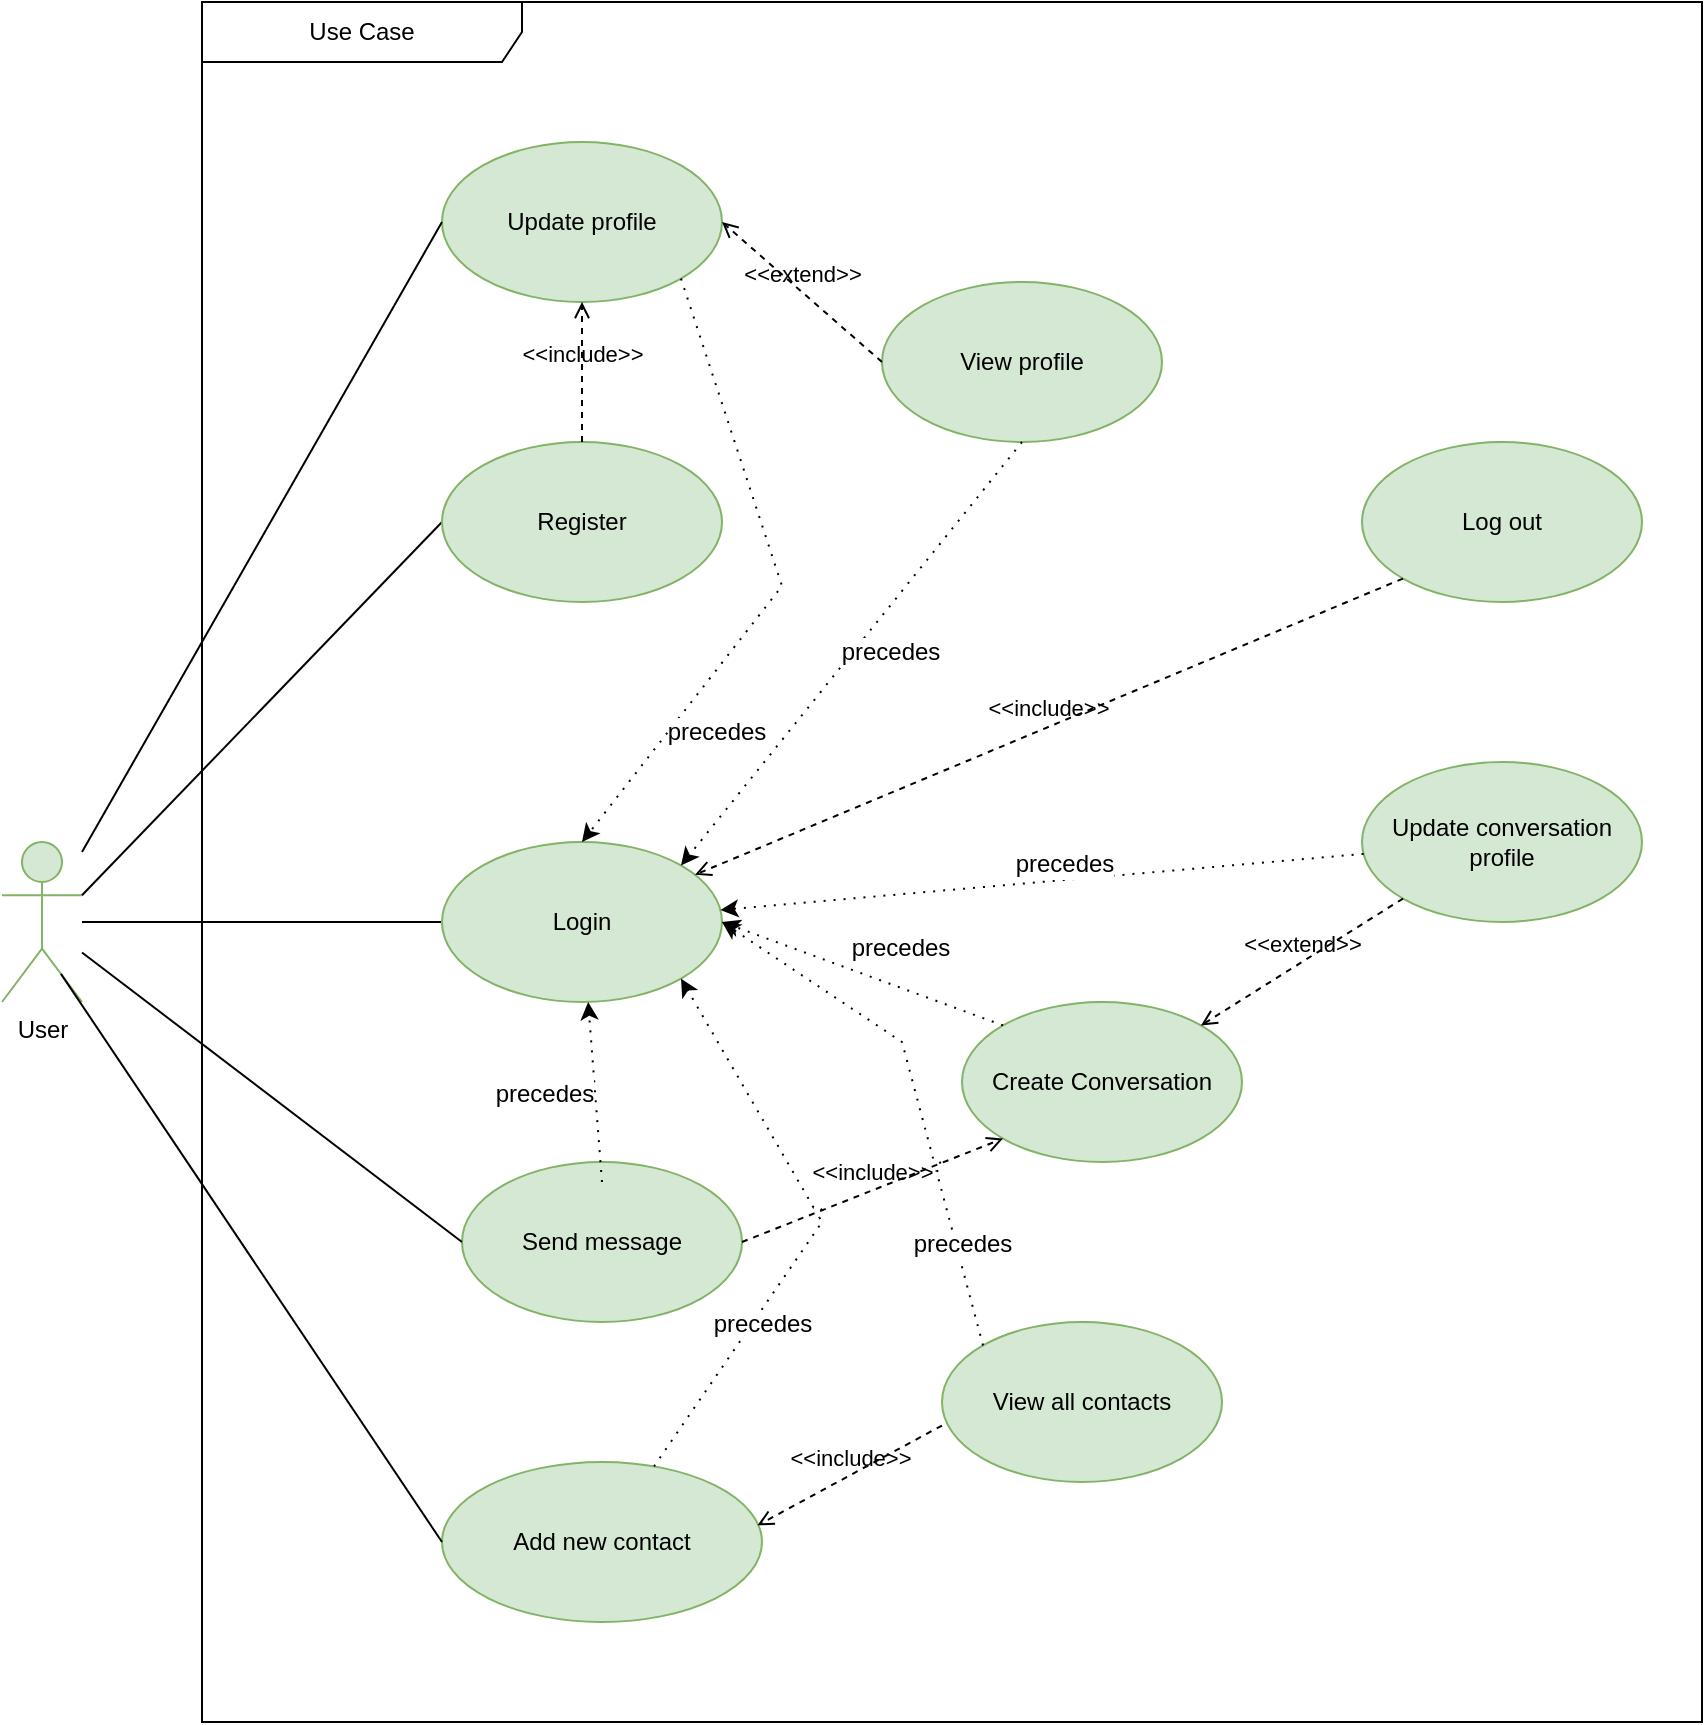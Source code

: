 <mxfile version="21.2.1" type="device" pages="3">
  <diagram name="UseCase1" id="GPXv_EDLIDKBI6VGF3OE">
    <mxGraphModel dx="1050" dy="629" grid="1" gridSize="10" guides="1" tooltips="1" connect="1" arrows="1" fold="1" page="1" pageScale="1" pageWidth="4681" pageHeight="3300" math="0" shadow="0">
      <root>
        <mxCell id="0" />
        <mxCell id="1" parent="0" />
        <mxCell id="kdZtdtty1WMIC4fP3xeM-7" style="rounded=0;orthogonalLoop=1;jettySize=auto;html=1;entryX=0;entryY=0.5;entryDx=0;entryDy=0;endArrow=none;endFill=0;" parent="1" source="_RvdEfyZfObc81HZfiN1-1" target="_RvdEfyZfObc81HZfiN1-3" edge="1">
          <mxGeometry relative="1" as="geometry" />
        </mxCell>
        <mxCell id="_RvdEfyZfObc81HZfiN1-1" value="User" style="shape=umlActor;verticalLabelPosition=bottom;verticalAlign=top;html=1;fillColor=#d5e8d4;strokeColor=#82b366;" parent="1" vertex="1">
          <mxGeometry x="40" y="480" width="40" height="80" as="geometry" />
        </mxCell>
        <mxCell id="_RvdEfyZfObc81HZfiN1-4" value="Create Conversation" style="ellipse;whiteSpace=wrap;html=1;fillColor=#d5e8d4;strokeColor=#82b366;" parent="1" vertex="1">
          <mxGeometry x="520" y="560" width="140" height="80" as="geometry" />
        </mxCell>
        <mxCell id="_RvdEfyZfObc81HZfiN1-5" value="Send message" style="ellipse;whiteSpace=wrap;html=1;fillColor=#d5e8d4;strokeColor=#82b366;" parent="1" vertex="1">
          <mxGeometry x="270" y="640" width="140" height="80" as="geometry" />
        </mxCell>
        <mxCell id="_RvdEfyZfObc81HZfiN1-15" style="rounded=0;orthogonalLoop=1;jettySize=auto;html=1;exitX=1;exitY=0.333;exitDx=0;exitDy=0;exitPerimeter=0;entryX=0;entryY=0.5;entryDx=0;entryDy=0;endArrow=none;endFill=0;" parent="1" source="_RvdEfyZfObc81HZfiN1-1" target="_RvdEfyZfObc81HZfiN1-2" edge="1">
          <mxGeometry relative="1" as="geometry">
            <mxPoint x="210" y="190" as="targetPoint" />
          </mxGeometry>
        </mxCell>
        <mxCell id="kdZtdtty1WMIC4fP3xeM-16" value="Add new contact" style="ellipse;whiteSpace=wrap;html=1;fillColor=#d5e8d4;strokeColor=#82b366;" parent="1" vertex="1">
          <mxGeometry x="260" y="790" width="160" height="80" as="geometry" />
        </mxCell>
        <mxCell id="kdZtdtty1WMIC4fP3xeM-22" value="Update conversation profile" style="ellipse;whiteSpace=wrap;html=1;fillColor=#d5e8d4;strokeColor=#82b366;" parent="1" vertex="1">
          <mxGeometry x="720" y="440" width="140" height="80" as="geometry" />
        </mxCell>
        <mxCell id="kdZtdtty1WMIC4fP3xeM-20" value="Update profile" style="ellipse;whiteSpace=wrap;html=1;fillColor=#d5e8d4;strokeColor=#82b366;" parent="1" vertex="1">
          <mxGeometry x="260" y="130" width="140" height="80" as="geometry" />
        </mxCell>
        <mxCell id="_RvdEfyZfObc81HZfiN1-2" value="Register" style="ellipse;whiteSpace=wrap;html=1;fillColor=#d5e8d4;strokeColor=#82b366;" parent="1" vertex="1">
          <mxGeometry x="260" y="280" width="140" height="80" as="geometry" />
        </mxCell>
        <mxCell id="_RvdEfyZfObc81HZfiN1-3" value="Login" style="ellipse;whiteSpace=wrap;html=1;fillColor=#d5e8d4;strokeColor=#82b366;" parent="1" vertex="1">
          <mxGeometry x="260" y="480" width="140" height="80" as="geometry" />
        </mxCell>
        <mxCell id="_RvdEfyZfObc81HZfiN1-7" value="View profile" style="ellipse;whiteSpace=wrap;html=1;fillColor=#d5e8d4;strokeColor=#82b366;" parent="1" vertex="1">
          <mxGeometry x="480" y="200" width="140" height="80" as="geometry" />
        </mxCell>
        <mxCell id="kdZtdtty1WMIC4fP3xeM-18" value="Log out" style="ellipse;whiteSpace=wrap;html=1;fillColor=#d5e8d4;strokeColor=#82b366;" parent="1" vertex="1">
          <mxGeometry x="720" y="280" width="140" height="80" as="geometry" />
        </mxCell>
        <mxCell id="_RvdEfyZfObc81HZfiN1-8" value="View all contacts" style="ellipse;whiteSpace=wrap;html=1;fillColor=#d5e8d4;strokeColor=#82b366;" parent="1" vertex="1">
          <mxGeometry x="510" y="720" width="140" height="80" as="geometry" />
        </mxCell>
        <mxCell id="p0Dis9QpY2MHjO8DPedb-3" value="&amp;lt;&amp;lt;include&amp;gt;&amp;gt;" style="html=1;verticalAlign=bottom;labelBackgroundColor=none;endArrow=open;endFill=0;dashed=1;rounded=0;entryX=0.5;entryY=1;entryDx=0;entryDy=0;exitX=0.5;exitY=0;exitDx=0;exitDy=0;" parent="1" source="_RvdEfyZfObc81HZfiN1-2" target="kdZtdtty1WMIC4fP3xeM-20" edge="1">
          <mxGeometry width="160" relative="1" as="geometry">
            <mxPoint x="280" y="270" as="sourcePoint" />
            <mxPoint x="440" y="270" as="targetPoint" />
          </mxGeometry>
        </mxCell>
        <mxCell id="p0Dis9QpY2MHjO8DPedb-4" style="rounded=0;orthogonalLoop=1;jettySize=auto;html=1;entryX=0;entryY=0.5;entryDx=0;entryDy=0;endArrow=none;endFill=0;" parent="1" source="_RvdEfyZfObc81HZfiN1-1" target="kdZtdtty1WMIC4fP3xeM-20" edge="1">
          <mxGeometry relative="1" as="geometry">
            <mxPoint x="270" y="330" as="targetPoint" />
            <mxPoint x="90" y="517" as="sourcePoint" />
          </mxGeometry>
        </mxCell>
        <mxCell id="p0Dis9QpY2MHjO8DPedb-5" value="&amp;lt;&amp;lt;extend&amp;gt;&amp;gt;" style="html=1;verticalAlign=bottom;labelBackgroundColor=none;endArrow=open;endFill=0;dashed=1;rounded=0;entryX=1;entryY=0.5;entryDx=0;entryDy=0;exitX=0;exitY=0.5;exitDx=0;exitDy=0;" parent="1" source="_RvdEfyZfObc81HZfiN1-7" target="kdZtdtty1WMIC4fP3xeM-20" edge="1">
          <mxGeometry width="160" relative="1" as="geometry">
            <mxPoint x="280" y="270" as="sourcePoint" />
            <mxPoint x="440" y="270" as="targetPoint" />
          </mxGeometry>
        </mxCell>
        <mxCell id="p0Dis9QpY2MHjO8DPedb-6" style="rounded=0;orthogonalLoop=1;jettySize=auto;html=1;entryX=0;entryY=0.5;entryDx=0;entryDy=0;endArrow=none;endFill=0;" parent="1" source="_RvdEfyZfObc81HZfiN1-1" target="_RvdEfyZfObc81HZfiN1-5" edge="1">
          <mxGeometry relative="1" as="geometry">
            <mxPoint x="90" y="530" as="sourcePoint" />
            <mxPoint x="270" y="530" as="targetPoint" />
          </mxGeometry>
        </mxCell>
        <mxCell id="p0Dis9QpY2MHjO8DPedb-7" style="rounded=0;orthogonalLoop=1;jettySize=auto;html=1;entryX=0;entryY=0.5;entryDx=0;entryDy=0;endArrow=none;endFill=0;exitX=0.737;exitY=0.824;exitDx=0;exitDy=0;exitPerimeter=0;" parent="1" source="_RvdEfyZfObc81HZfiN1-1" target="kdZtdtty1WMIC4fP3xeM-16" edge="1">
          <mxGeometry relative="1" as="geometry">
            <mxPoint x="90" y="545" as="sourcePoint" />
            <mxPoint x="280" y="690" as="targetPoint" />
          </mxGeometry>
        </mxCell>
        <mxCell id="p0Dis9QpY2MHjO8DPedb-8" value="&amp;lt;&amp;lt;include&amp;gt;&amp;gt;" style="html=1;verticalAlign=bottom;labelBackgroundColor=none;endArrow=open;endFill=0;dashed=1;rounded=0;entryX=0;entryY=1;entryDx=0;entryDy=0;exitX=1;exitY=0.5;exitDx=0;exitDy=0;" parent="1" source="_RvdEfyZfObc81HZfiN1-5" target="_RvdEfyZfObc81HZfiN1-4" edge="1">
          <mxGeometry width="160" relative="1" as="geometry">
            <mxPoint x="280" y="600" as="sourcePoint" />
            <mxPoint x="440" y="600" as="targetPoint" />
          </mxGeometry>
        </mxCell>
        <mxCell id="p0Dis9QpY2MHjO8DPedb-9" value="&amp;lt;&amp;lt;extend&amp;gt;&amp;gt;" style="html=1;verticalAlign=bottom;labelBackgroundColor=none;endArrow=open;endFill=0;dashed=1;rounded=0;entryX=1;entryY=0;entryDx=0;entryDy=0;exitX=0;exitY=1;exitDx=0;exitDy=0;" parent="1" source="kdZtdtty1WMIC4fP3xeM-22" target="_RvdEfyZfObc81HZfiN1-4" edge="1">
          <mxGeometry width="160" relative="1" as="geometry">
            <mxPoint x="280" y="600" as="sourcePoint" />
            <mxPoint x="440" y="600" as="targetPoint" />
          </mxGeometry>
        </mxCell>
        <mxCell id="p0Dis9QpY2MHjO8DPedb-10" value="&amp;lt;&amp;lt;include&amp;gt;&amp;gt;" style="html=1;verticalAlign=bottom;labelBackgroundColor=none;endArrow=open;endFill=0;dashed=1;rounded=0;entryX=0.986;entryY=0.396;entryDx=0;entryDy=0;entryPerimeter=0;exitX=0;exitY=0.647;exitDx=0;exitDy=0;exitPerimeter=0;" parent="1" source="_RvdEfyZfObc81HZfiN1-8" target="kdZtdtty1WMIC4fP3xeM-16" edge="1">
          <mxGeometry width="160" relative="1" as="geometry">
            <mxPoint x="450" y="870" as="sourcePoint" />
            <mxPoint x="610" y="870" as="targetPoint" />
          </mxGeometry>
        </mxCell>
        <mxCell id="p0Dis9QpY2MHjO8DPedb-11" value="&amp;lt;&amp;lt;include&amp;gt;&amp;gt;" style="html=1;verticalAlign=bottom;labelBackgroundColor=none;endArrow=open;endFill=0;dashed=1;rounded=0;exitX=0;exitY=1;exitDx=0;exitDy=0;" parent="1" source="kdZtdtty1WMIC4fP3xeM-18" target="_RvdEfyZfObc81HZfiN1-3" edge="1">
          <mxGeometry width="160" relative="1" as="geometry">
            <mxPoint x="280" y="600" as="sourcePoint" />
            <mxPoint x="400" y="510" as="targetPoint" />
          </mxGeometry>
        </mxCell>
        <mxCell id="L8jg7zaNlh1LDwbDNHUs-1" style="edgeStyle=none;rounded=0;jumpStyle=arc;orthogonalLoop=1;jettySize=auto;html=1;dashed=1;dashPattern=1 4;startArrow=none;startFill=0;endArrow=classic;endFill=1;fontSize=12;fontColor=#000000;entryX=1;entryY=1;entryDx=0;entryDy=0;" parent="1" source="kdZtdtty1WMIC4fP3xeM-16" target="_RvdEfyZfObc81HZfiN1-3" edge="1">
          <mxGeometry relative="1" as="geometry">
            <mxPoint x="237" y="720" as="sourcePoint" />
            <mxPoint x="348" y="530" as="targetPoint" />
            <Array as="points">
              <mxPoint x="450" y="670" />
            </Array>
          </mxGeometry>
        </mxCell>
        <mxCell id="L8jg7zaNlh1LDwbDNHUs-2" value="precedes" style="edgeLabel;html=1;align=center;verticalAlign=middle;resizable=0;points=[];fontSize=12;" parent="L8jg7zaNlh1LDwbDNHUs-1" vertex="1" connectable="0">
          <mxGeometry x="0.098" y="1" relative="1" as="geometry">
            <mxPoint x="-24" y="59" as="offset" />
          </mxGeometry>
        </mxCell>
        <mxCell id="L8jg7zaNlh1LDwbDNHUs-3" style="edgeStyle=none;rounded=0;jumpStyle=arc;orthogonalLoop=1;jettySize=auto;html=1;dashed=1;dashPattern=1 4;startArrow=none;startFill=0;endArrow=classic;endFill=1;fontSize=12;fontColor=#000000;" parent="1" target="_RvdEfyZfObc81HZfiN1-3" edge="1">
          <mxGeometry relative="1" as="geometry">
            <mxPoint x="340" y="650" as="sourcePoint" />
            <mxPoint x="389" y="558" as="targetPoint" />
            <Array as="points" />
          </mxGeometry>
        </mxCell>
        <mxCell id="L8jg7zaNlh1LDwbDNHUs-4" value="precedes" style="edgeLabel;html=1;align=center;verticalAlign=middle;resizable=0;points=[];fontSize=12;" parent="L8jg7zaNlh1LDwbDNHUs-3" vertex="1" connectable="0">
          <mxGeometry x="0.098" y="1" relative="1" as="geometry">
            <mxPoint x="-24" y="5" as="offset" />
          </mxGeometry>
        </mxCell>
        <mxCell id="X3gM9F4_PhJezGT-3Sev-1" style="edgeStyle=none;rounded=0;jumpStyle=arc;orthogonalLoop=1;jettySize=auto;html=1;dashed=1;dashPattern=1 4;startArrow=none;startFill=0;endArrow=classic;endFill=1;fontSize=12;fontColor=#000000;entryX=1;entryY=0.5;entryDx=0;entryDy=0;exitX=0;exitY=0;exitDx=0;exitDy=0;" parent="1" source="_RvdEfyZfObc81HZfiN1-8" target="_RvdEfyZfObc81HZfiN1-3" edge="1">
          <mxGeometry relative="1" as="geometry">
            <mxPoint x="386" y="812" as="sourcePoint" />
            <mxPoint x="399" y="568" as="targetPoint" />
            <Array as="points">
              <mxPoint x="490" y="580" />
            </Array>
          </mxGeometry>
        </mxCell>
        <mxCell id="X3gM9F4_PhJezGT-3Sev-2" value="precedes" style="edgeLabel;html=1;align=center;verticalAlign=middle;resizable=0;points=[];fontSize=12;" parent="X3gM9F4_PhJezGT-3Sev-1" vertex="1" connectable="0">
          <mxGeometry x="0.098" y="1" relative="1" as="geometry">
            <mxPoint x="28" y="89" as="offset" />
          </mxGeometry>
        </mxCell>
        <mxCell id="X3gM9F4_PhJezGT-3Sev-3" style="edgeStyle=none;rounded=0;jumpStyle=arc;orthogonalLoop=1;jettySize=auto;html=1;dashed=1;dashPattern=1 4;startArrow=none;startFill=0;endArrow=classic;endFill=1;fontSize=12;fontColor=#000000;entryX=0.5;entryY=0;entryDx=0;entryDy=0;exitX=1;exitY=1;exitDx=0;exitDy=0;" parent="1" source="kdZtdtty1WMIC4fP3xeM-20" target="_RvdEfyZfObc81HZfiN1-3" edge="1">
          <mxGeometry relative="1" as="geometry">
            <mxPoint x="436" y="474" as="sourcePoint" />
            <mxPoint x="449" y="230" as="targetPoint" />
            <Array as="points">
              <mxPoint x="430" y="352" />
            </Array>
          </mxGeometry>
        </mxCell>
        <mxCell id="X3gM9F4_PhJezGT-3Sev-4" value="precedes" style="edgeLabel;html=1;align=center;verticalAlign=middle;resizable=0;points=[];fontSize=12;" parent="X3gM9F4_PhJezGT-3Sev-3" vertex="1" connectable="0">
          <mxGeometry x="0.098" y="1" relative="1" as="geometry">
            <mxPoint x="-24" y="59" as="offset" />
          </mxGeometry>
        </mxCell>
        <mxCell id="X3gM9F4_PhJezGT-3Sev-5" style="edgeStyle=none;rounded=0;jumpStyle=arc;orthogonalLoop=1;jettySize=auto;html=1;dashed=1;dashPattern=1 4;startArrow=none;startFill=0;endArrow=classic;endFill=1;fontSize=12;fontColor=#000000;" parent="1" source="kdZtdtty1WMIC4fP3xeM-22" target="_RvdEfyZfObc81HZfiN1-3" edge="1">
          <mxGeometry relative="1" as="geometry">
            <mxPoint x="389" y="208" as="sourcePoint" />
            <mxPoint x="340" y="490" as="targetPoint" />
            <Array as="points" />
          </mxGeometry>
        </mxCell>
        <mxCell id="X3gM9F4_PhJezGT-3Sev-6" value="precedes" style="edgeLabel;html=1;align=center;verticalAlign=middle;resizable=0;points=[];fontSize=12;" parent="X3gM9F4_PhJezGT-3Sev-5" vertex="1" connectable="0">
          <mxGeometry x="0.098" y="1" relative="1" as="geometry">
            <mxPoint x="26" y="-12" as="offset" />
          </mxGeometry>
        </mxCell>
        <mxCell id="X3gM9F4_PhJezGT-3Sev-7" style="edgeStyle=none;rounded=0;jumpStyle=arc;orthogonalLoop=1;jettySize=auto;html=1;dashed=1;dashPattern=1 4;startArrow=none;startFill=0;endArrow=classic;endFill=1;fontSize=12;fontColor=#000000;exitX=0;exitY=0;exitDx=0;exitDy=0;entryX=1;entryY=0.5;entryDx=0;entryDy=0;" parent="1" source="_RvdEfyZfObc81HZfiN1-4" target="_RvdEfyZfObc81HZfiN1-3" edge="1">
          <mxGeometry relative="1" as="geometry">
            <mxPoint x="731" y="496" as="sourcePoint" />
            <mxPoint x="409" y="524" as="targetPoint" />
            <Array as="points" />
          </mxGeometry>
        </mxCell>
        <mxCell id="X3gM9F4_PhJezGT-3Sev-8" value="precedes" style="edgeLabel;html=1;align=center;verticalAlign=middle;resizable=0;points=[];fontSize=12;" parent="X3gM9F4_PhJezGT-3Sev-7" vertex="1" connectable="0">
          <mxGeometry x="0.098" y="1" relative="1" as="geometry">
            <mxPoint x="26" y="-12" as="offset" />
          </mxGeometry>
        </mxCell>
        <mxCell id="X3gM9F4_PhJezGT-3Sev-9" style="edgeStyle=none;rounded=0;jumpStyle=arc;orthogonalLoop=1;jettySize=auto;html=1;dashed=1;dashPattern=1 4;startArrow=none;startFill=0;endArrow=classic;endFill=1;fontSize=12;fontColor=#000000;exitX=0.5;exitY=1;exitDx=0;exitDy=0;entryX=1;entryY=0;entryDx=0;entryDy=0;" parent="1" source="_RvdEfyZfObc81HZfiN1-7" target="_RvdEfyZfObc81HZfiN1-3" edge="1">
          <mxGeometry relative="1" as="geometry">
            <mxPoint x="741" y="506" as="sourcePoint" />
            <mxPoint x="419" y="534" as="targetPoint" />
            <Array as="points" />
          </mxGeometry>
        </mxCell>
        <mxCell id="X3gM9F4_PhJezGT-3Sev-10" value="precedes" style="edgeLabel;html=1;align=center;verticalAlign=middle;resizable=0;points=[];fontSize=12;" parent="X3gM9F4_PhJezGT-3Sev-9" vertex="1" connectable="0">
          <mxGeometry x="0.098" y="1" relative="1" as="geometry">
            <mxPoint x="26" y="-12" as="offset" />
          </mxGeometry>
        </mxCell>
        <mxCell id="X3gM9F4_PhJezGT-3Sev-11" value="Use Case" style="shape=umlFrame;whiteSpace=wrap;html=1;pointerEvents=0;recursiveResize=0;container=1;collapsible=0;width=160;" parent="1" vertex="1">
          <mxGeometry x="140" y="60" width="750" height="860" as="geometry" />
        </mxCell>
      </root>
    </mxGraphModel>
  </diagram>
  <diagram id="u0-S0fLDvYzbbp4sZ4d4" name="Class diagram">
    <mxGraphModel dx="600" dy="359" grid="1" gridSize="10" guides="1" tooltips="1" connect="1" arrows="1" fold="1" page="1" pageScale="1" pageWidth="1600" pageHeight="900" math="0" shadow="0">
      <root>
        <mxCell id="0" />
        <mxCell id="1" parent="0" />
        <mxCell id="3GMtOkiNwd0w6Ovn7NiD-1" value="User" style="swimlane;fontStyle=0;childLayout=stackLayout;horizontal=1;startSize=26;fillColor=none;horizontalStack=0;resizeParent=1;resizeParentMax=0;resizeLast=0;collapsible=1;marginBottom=0;whiteSpace=wrap;html=1;" parent="1" vertex="1">
          <mxGeometry x="320" y="170" width="160" height="286" as="geometry" />
        </mxCell>
        <mxCell id="3GMtOkiNwd0w6Ovn7NiD-2" value="+ id: int" style="text;strokeColor=none;fillColor=none;align=left;verticalAlign=top;spacingLeft=4;spacingRight=4;overflow=hidden;rotatable=0;points=[[0,0.5],[1,0.5]];portConstraint=eastwest;whiteSpace=wrap;html=1;" parent="3GMtOkiNwd0w6Ovn7NiD-1" vertex="1">
          <mxGeometry y="26" width="160" height="26" as="geometry" />
        </mxCell>
        <mxCell id="3GMtOkiNwd0w6Ovn7NiD-83" value="+ dateOfBirth: DateTime" style="text;strokeColor=none;fillColor=none;align=left;verticalAlign=top;spacingLeft=4;spacingRight=4;overflow=hidden;rotatable=0;points=[[0,0.5],[1,0.5]];portConstraint=eastwest;whiteSpace=wrap;html=1;" parent="3GMtOkiNwd0w6Ovn7NiD-1" vertex="1">
          <mxGeometry y="52" width="160" height="26" as="geometry" />
        </mxCell>
        <mxCell id="3GMtOkiNwd0w6Ovn7NiD-3" value="+ fullname: string" style="text;strokeColor=none;fillColor=none;align=left;verticalAlign=top;spacingLeft=4;spacingRight=4;overflow=hidden;rotatable=0;points=[[0,0.5],[1,0.5]];portConstraint=eastwest;whiteSpace=wrap;html=1;" parent="3GMtOkiNwd0w6Ovn7NiD-1" vertex="1">
          <mxGeometry y="78" width="160" height="26" as="geometry" />
        </mxCell>
        <mxCell id="3GMtOkiNwd0w6Ovn7NiD-10" value="+ avatar: string" style="text;strokeColor=none;fillColor=none;align=left;verticalAlign=top;spacingLeft=4;spacingRight=4;overflow=hidden;rotatable=0;points=[[0,0.5],[1,0.5]];portConstraint=eastwest;whiteSpace=wrap;html=1;" parent="3GMtOkiNwd0w6Ovn7NiD-1" vertex="1">
          <mxGeometry y="104" width="160" height="26" as="geometry" />
        </mxCell>
        <mxCell id="3GMtOkiNwd0w6Ovn7NiD-4" value="+ email: string" style="text;strokeColor=none;fillColor=none;align=left;verticalAlign=top;spacingLeft=4;spacingRight=4;overflow=hidden;rotatable=0;points=[[0,0.5],[1,0.5]];portConstraint=eastwest;whiteSpace=wrap;html=1;" parent="3GMtOkiNwd0w6Ovn7NiD-1" vertex="1">
          <mxGeometry y="130" width="160" height="26" as="geometry" />
        </mxCell>
        <mxCell id="3GMtOkiNwd0w6Ovn7NiD-11" value="+ password: string" style="text;strokeColor=none;fillColor=none;align=left;verticalAlign=top;spacingLeft=4;spacingRight=4;overflow=hidden;rotatable=0;points=[[0,0.5],[1,0.5]];portConstraint=eastwest;whiteSpace=wrap;html=1;" parent="3GMtOkiNwd0w6Ovn7NiD-1" vertex="1">
          <mxGeometry y="156" width="160" height="26" as="geometry" />
        </mxCell>
        <mxCell id="3GMtOkiNwd0w6Ovn7NiD-13" value="+ roleid: id" style="text;strokeColor=none;fillColor=none;align=left;verticalAlign=top;spacingLeft=4;spacingRight=4;overflow=hidden;rotatable=0;points=[[0,0.5],[1,0.5]];portConstraint=eastwest;whiteSpace=wrap;html=1;" parent="3GMtOkiNwd0w6Ovn7NiD-1" vertex="1">
          <mxGeometry y="182" width="160" height="26" as="geometry" />
        </mxCell>
        <mxCell id="3GMtOkiNwd0w6Ovn7NiD-24" value="+ isOnline: bool" style="text;strokeColor=none;fillColor=none;align=left;verticalAlign=top;spacingLeft=4;spacingRight=4;overflow=hidden;rotatable=0;points=[[0,0.5],[1,0.5]];portConstraint=eastwest;whiteSpace=wrap;html=1;" parent="3GMtOkiNwd0w6Ovn7NiD-1" vertex="1">
          <mxGeometry y="208" width="160" height="26" as="geometry" />
        </mxCell>
        <mxCell id="3GMtOkiNwd0w6Ovn7NiD-12" value="+ bio: string" style="text;strokeColor=none;fillColor=none;align=left;verticalAlign=top;spacingLeft=4;spacingRight=4;overflow=hidden;rotatable=0;points=[[0,0.5],[1,0.5]];portConstraint=eastwest;whiteSpace=wrap;html=1;" parent="3GMtOkiNwd0w6Ovn7NiD-1" vertex="1">
          <mxGeometry y="234" width="160" height="26" as="geometry" />
        </mxCell>
        <mxCell id="seNlL___EHkR8e8Bw2_f-1" value="+ isFemale: bool" style="text;strokeColor=none;fillColor=none;align=left;verticalAlign=top;spacingLeft=4;spacingRight=4;overflow=hidden;rotatable=0;points=[[0,0.5],[1,0.5]];portConstraint=eastwest;whiteSpace=wrap;html=1;" vertex="1" parent="3GMtOkiNwd0w6Ovn7NiD-1">
          <mxGeometry y="260" width="160" height="26" as="geometry" />
        </mxCell>
        <mxCell id="3GMtOkiNwd0w6Ovn7NiD-14" value="Role" style="swimlane;fontStyle=0;childLayout=stackLayout;horizontal=1;startSize=26;fillColor=none;horizontalStack=0;resizeParent=1;resizeParentMax=0;resizeLast=0;collapsible=1;marginBottom=0;whiteSpace=wrap;html=1;" parent="1" vertex="1">
          <mxGeometry x="690" y="60" width="160" height="78" as="geometry" />
        </mxCell>
        <mxCell id="3GMtOkiNwd0w6Ovn7NiD-15" value="+ id: int" style="text;strokeColor=none;fillColor=none;align=left;verticalAlign=top;spacingLeft=4;spacingRight=4;overflow=hidden;rotatable=0;points=[[0,0.5],[1,0.5]];portConstraint=eastwest;whiteSpace=wrap;html=1;" parent="3GMtOkiNwd0w6Ovn7NiD-14" vertex="1">
          <mxGeometry y="26" width="160" height="26" as="geometry" />
        </mxCell>
        <mxCell id="3GMtOkiNwd0w6Ovn7NiD-16" value="+ name: string" style="text;strokeColor=none;fillColor=none;align=left;verticalAlign=top;spacingLeft=4;spacingRight=4;overflow=hidden;rotatable=0;points=[[0,0.5],[1,0.5]];portConstraint=eastwest;whiteSpace=wrap;html=1;" parent="3GMtOkiNwd0w6Ovn7NiD-14" vertex="1">
          <mxGeometry y="52" width="160" height="26" as="geometry" />
        </mxCell>
        <mxCell id="3GMtOkiNwd0w6Ovn7NiD-18" value="Conversation" style="swimlane;fontStyle=0;childLayout=stackLayout;horizontal=1;startSize=26;fillColor=none;horizontalStack=0;resizeParent=1;resizeParentMax=0;resizeLast=0;collapsible=1;marginBottom=0;whiteSpace=wrap;html=1;" parent="1" vertex="1">
          <mxGeometry x="930" y="534" width="140" height="136" as="geometry" />
        </mxCell>
        <mxCell id="3GMtOkiNwd0w6Ovn7NiD-19" value="+ id: int" style="text;strokeColor=none;fillColor=none;align=left;verticalAlign=top;spacingLeft=4;spacingRight=4;overflow=hidden;rotatable=0;points=[[0,0.5],[1,0.5]];portConstraint=eastwest;whiteSpace=wrap;html=1;" parent="3GMtOkiNwd0w6Ovn7NiD-18" vertex="1">
          <mxGeometry y="26" width="140" height="32" as="geometry" />
        </mxCell>
        <mxCell id="3GMtOkiNwd0w6Ovn7NiD-20" value="+ name: string" style="text;strokeColor=none;fillColor=none;align=left;verticalAlign=top;spacingLeft=4;spacingRight=4;overflow=hidden;rotatable=0;points=[[0,0.5],[1,0.5]];portConstraint=eastwest;whiteSpace=wrap;html=1;" parent="3GMtOkiNwd0w6Ovn7NiD-18" vertex="1">
          <mxGeometry y="58" width="140" height="26" as="geometry" />
        </mxCell>
        <mxCell id="3GMtOkiNwd0w6Ovn7NiD-21" value="+ avatar: string" style="text;strokeColor=none;fillColor=none;align=left;verticalAlign=top;spacingLeft=4;spacingRight=4;overflow=hidden;rotatable=0;points=[[0,0.5],[1,0.5]];portConstraint=eastwest;whiteSpace=wrap;html=1;" parent="3GMtOkiNwd0w6Ovn7NiD-18" vertex="1">
          <mxGeometry y="84" width="140" height="26" as="geometry" />
        </mxCell>
        <mxCell id="3GMtOkiNwd0w6Ovn7NiD-34" value="+ createdDate: datetime" style="text;strokeColor=none;fillColor=none;align=left;verticalAlign=top;spacingLeft=4;spacingRight=4;overflow=hidden;rotatable=0;points=[[0,0.5],[1,0.5]];portConstraint=eastwest;whiteSpace=wrap;html=1;" parent="3GMtOkiNwd0w6Ovn7NiD-18" vertex="1">
          <mxGeometry y="110" width="140" height="26" as="geometry" />
        </mxCell>
        <mxCell id="3GMtOkiNwd0w6Ovn7NiD-22" value="UserContact" style="swimlane;fontStyle=0;childLayout=stackLayout;horizontal=1;startSize=26;fillColor=none;horizontalStack=0;resizeParent=1;resizeParentMax=0;resizeLast=0;collapsible=1;marginBottom=0;whiteSpace=wrap;html=1;" parent="1" vertex="1">
          <mxGeometry x="30" y="438" width="160" height="104" as="geometry" />
        </mxCell>
        <mxCell id="3GMtOkiNwd0w6Ovn7NiD-23" value="+ id: int" style="text;strokeColor=none;fillColor=none;align=left;verticalAlign=top;spacingLeft=4;spacingRight=4;overflow=hidden;rotatable=0;points=[[0,0.5],[1,0.5]];portConstraint=eastwest;whiteSpace=wrap;html=1;" parent="3GMtOkiNwd0w6Ovn7NiD-22" vertex="1">
          <mxGeometry y="26" width="160" height="26" as="geometry" />
        </mxCell>
        <mxCell id="3GMtOkiNwd0w6Ovn7NiD-75" value="+ userId: int" style="text;strokeColor=none;fillColor=none;align=left;verticalAlign=top;spacingLeft=4;spacingRight=4;overflow=hidden;rotatable=0;points=[[0,0.5],[1,0.5]];portConstraint=eastwest;whiteSpace=wrap;html=1;" parent="3GMtOkiNwd0w6Ovn7NiD-22" vertex="1">
          <mxGeometry y="52" width="160" height="26" as="geometry" />
        </mxCell>
        <mxCell id="3GMtOkiNwd0w6Ovn7NiD-45" value="+ contactId: int" style="text;strokeColor=none;fillColor=none;align=left;verticalAlign=top;spacingLeft=4;spacingRight=4;overflow=hidden;rotatable=0;points=[[0,0.5],[1,0.5]];portConstraint=eastwest;whiteSpace=wrap;html=1;" parent="3GMtOkiNwd0w6Ovn7NiD-22" vertex="1">
          <mxGeometry y="78" width="160" height="26" as="geometry" />
        </mxCell>
        <mxCell id="3GMtOkiNwd0w6Ovn7NiD-26" value="Message" style="swimlane;fontStyle=0;childLayout=stackLayout;horizontal=1;startSize=26;fillColor=none;horizontalStack=0;resizeParent=1;resizeParentMax=0;resizeLast=0;collapsible=1;marginBottom=0;whiteSpace=wrap;html=1;" parent="1" vertex="1">
          <mxGeometry x="760" y="240" width="190" height="130" as="geometry" />
        </mxCell>
        <mxCell id="3GMtOkiNwd0w6Ovn7NiD-27" value="+ id: int" style="text;strokeColor=none;fillColor=none;align=left;verticalAlign=top;spacingLeft=4;spacingRight=4;overflow=hidden;rotatable=0;points=[[0,0.5],[1,0.5]];portConstraint=eastwest;whiteSpace=wrap;html=1;" parent="3GMtOkiNwd0w6Ovn7NiD-26" vertex="1">
          <mxGeometry y="26" width="190" height="26" as="geometry" />
        </mxCell>
        <mxCell id="3GMtOkiNwd0w6Ovn7NiD-28" value="+ content: string" style="text;strokeColor=none;fillColor=none;align=left;verticalAlign=top;spacingLeft=4;spacingRight=4;overflow=hidden;rotatable=0;points=[[0,0.5],[1,0.5]];portConstraint=eastwest;whiteSpace=wrap;html=1;" parent="3GMtOkiNwd0w6Ovn7NiD-26" vertex="1">
          <mxGeometry y="52" width="190" height="26" as="geometry" />
        </mxCell>
        <mxCell id="3GMtOkiNwd0w6Ovn7NiD-29" value="+ createdDate: DateTime" style="text;strokeColor=none;fillColor=none;align=left;verticalAlign=top;spacingLeft=4;spacingRight=4;overflow=hidden;rotatable=0;points=[[0,0.5],[1,0.5]];portConstraint=eastwest;whiteSpace=wrap;html=1;" parent="3GMtOkiNwd0w6Ovn7NiD-26" vertex="1">
          <mxGeometry y="78" width="190" height="26" as="geometry" />
        </mxCell>
        <mxCell id="3GMtOkiNwd0w6Ovn7NiD-62" value="+ participantId: int" style="text;strokeColor=none;fillColor=none;align=left;verticalAlign=top;spacingLeft=4;spacingRight=4;overflow=hidden;rotatable=0;points=[[0,0.5],[1,0.5]];portConstraint=eastwest;whiteSpace=wrap;html=1;" parent="3GMtOkiNwd0w6Ovn7NiD-26" vertex="1">
          <mxGeometry y="104" width="190" height="26" as="geometry" />
        </mxCell>
        <mxCell id="3GMtOkiNwd0w6Ovn7NiD-36" value="ConversationParticipant" style="swimlane;fontStyle=0;childLayout=stackLayout;horizontal=1;startSize=26;fillColor=none;horizontalStack=0;resizeParent=1;resizeParentMax=0;resizeLast=0;collapsible=1;marginBottom=0;whiteSpace=wrap;html=1;" parent="1" vertex="1">
          <mxGeometry x="600" y="537" width="160" height="130" as="geometry" />
        </mxCell>
        <mxCell id="3GMtOkiNwd0w6Ovn7NiD-103" value="+ id: int" style="text;strokeColor=none;fillColor=none;align=left;verticalAlign=top;spacingLeft=4;spacingRight=4;overflow=hidden;rotatable=0;points=[[0,0.5],[1,0.5]];portConstraint=eastwest;whiteSpace=wrap;html=1;" parent="3GMtOkiNwd0w6Ovn7NiD-36" vertex="1">
          <mxGeometry y="26" width="160" height="26" as="geometry" />
        </mxCell>
        <mxCell id="3GMtOkiNwd0w6Ovn7NiD-39" value="+ userId: int" style="text;strokeColor=none;fillColor=none;align=left;verticalAlign=top;spacingLeft=4;spacingRight=4;overflow=hidden;rotatable=0;points=[[0,0.5],[1,0.5]];portConstraint=eastwest;whiteSpace=wrap;html=1;" parent="3GMtOkiNwd0w6Ovn7NiD-36" vertex="1">
          <mxGeometry y="52" width="160" height="26" as="geometry" />
        </mxCell>
        <mxCell id="3GMtOkiNwd0w6Ovn7NiD-38" value="+ nickname: string" style="text;strokeColor=none;fillColor=none;align=left;verticalAlign=top;spacingLeft=4;spacingRight=4;overflow=hidden;rotatable=0;points=[[0,0.5],[1,0.5]];portConstraint=eastwest;whiteSpace=wrap;html=1;" parent="3GMtOkiNwd0w6Ovn7NiD-36" vertex="1">
          <mxGeometry y="78" width="160" height="26" as="geometry" />
        </mxCell>
        <mxCell id="3GMtOkiNwd0w6Ovn7NiD-63" value="+ conversationId:string" style="text;strokeColor=none;fillColor=none;align=left;verticalAlign=top;spacingLeft=4;spacingRight=4;overflow=hidden;rotatable=0;points=[[0,0.5],[1,0.5]];portConstraint=eastwest;whiteSpace=wrap;html=1;" parent="3GMtOkiNwd0w6Ovn7NiD-36" vertex="1">
          <mxGeometry y="104" width="160" height="26" as="geometry" />
        </mxCell>
        <mxCell id="3GMtOkiNwd0w6Ovn7NiD-87" value="" style="endArrow=none;html=1;edgeStyle=orthogonalEdgeStyle;rounded=0;entryX=0;entryY=0.5;entryDx=0;entryDy=0;exitX=0.433;exitY=0.002;exitDx=0;exitDy=0;exitPerimeter=0;" parent="1" source="3GMtOkiNwd0w6Ovn7NiD-22" target="3GMtOkiNwd0w6Ovn7NiD-1" edge="1">
          <mxGeometry relative="1" as="geometry">
            <mxPoint x="100" y="430" as="sourcePoint" />
            <mxPoint x="230" y="350" as="targetPoint" />
            <Array as="points">
              <mxPoint x="99" y="313" />
            </Array>
          </mxGeometry>
        </mxCell>
        <mxCell id="3GMtOkiNwd0w6Ovn7NiD-88" value="0,n" style="edgeLabel;resizable=0;html=1;align=left;verticalAlign=bottom;" parent="3GMtOkiNwd0w6Ovn7NiD-87" connectable="0" vertex="1">
          <mxGeometry x="-1" relative="1" as="geometry" />
        </mxCell>
        <mxCell id="3GMtOkiNwd0w6Ovn7NiD-89" value="1" style="edgeLabel;resizable=0;html=1;align=right;verticalAlign=bottom;" parent="3GMtOkiNwd0w6Ovn7NiD-87" connectable="0" vertex="1">
          <mxGeometry x="1" relative="1" as="geometry" />
        </mxCell>
        <mxCell id="3GMtOkiNwd0w6Ovn7NiD-100" value="has" style="endArrow=open;html=1;endSize=12;startArrow=diamondThin;startSize=14;startFill=0;edgeStyle=orthogonalEdgeStyle;rounded=0;exitX=0.5;exitY=0;exitDx=0;exitDy=0;entryX=0;entryY=0.5;entryDx=0;entryDy=0;" parent="1" source="3GMtOkiNwd0w6Ovn7NiD-1" target="3GMtOkiNwd0w6Ovn7NiD-14" edge="1">
          <mxGeometry relative="1" as="geometry">
            <mxPoint x="410" y="180.94" as="sourcePoint" />
            <mxPoint x="660" y="61" as="targetPoint" />
            <Array as="points">
              <mxPoint x="400" y="99" />
            </Array>
          </mxGeometry>
        </mxCell>
        <mxCell id="3GMtOkiNwd0w6Ovn7NiD-101" value="0..n" style="edgeLabel;resizable=0;html=1;align=left;verticalAlign=top;" parent="3GMtOkiNwd0w6Ovn7NiD-100" connectable="0" vertex="1">
          <mxGeometry x="-1" relative="1" as="geometry">
            <mxPoint x="10" y="-31" as="offset" />
          </mxGeometry>
        </mxCell>
        <mxCell id="3GMtOkiNwd0w6Ovn7NiD-102" value="1" style="edgeLabel;resizable=0;html=1;align=right;verticalAlign=top;" parent="3GMtOkiNwd0w6Ovn7NiD-100" connectable="0" vertex="1">
          <mxGeometry x="1" relative="1" as="geometry">
            <mxPoint x="-21" as="offset" />
          </mxGeometry>
        </mxCell>
        <mxCell id="3GMtOkiNwd0w6Ovn7NiD-112" value="" style="endArrow=none;html=1;edgeStyle=orthogonalEdgeStyle;rounded=0;entryX=0;entryY=0.5;entryDx=0;entryDy=0;exitX=1;exitY=0.5;exitDx=0;exitDy=0;" parent="1" edge="1" target="3GMtOkiNwd0w6Ovn7NiD-39" source="3GMtOkiNwd0w6Ovn7NiD-4">
          <mxGeometry relative="1" as="geometry">
            <mxPoint x="480" y="600" as="sourcePoint" />
            <mxPoint x="560" y="630" as="targetPoint" />
            <Array as="points">
              <mxPoint x="550" y="313" />
              <mxPoint x="550" y="600" />
              <mxPoint x="600" y="600" />
            </Array>
          </mxGeometry>
        </mxCell>
        <mxCell id="3GMtOkiNwd0w6Ovn7NiD-113" value="1" style="edgeLabel;resizable=0;html=1;align=left;verticalAlign=bottom;" parent="3GMtOkiNwd0w6Ovn7NiD-112" connectable="0" vertex="1">
          <mxGeometry x="-1" relative="1" as="geometry" />
        </mxCell>
        <mxCell id="3GMtOkiNwd0w6Ovn7NiD-114" value="0,n" style="edgeLabel;resizable=0;html=1;align=right;verticalAlign=bottom;" parent="3GMtOkiNwd0w6Ovn7NiD-112" connectable="0" vertex="1">
          <mxGeometry x="1" relative="1" as="geometry">
            <mxPoint y="-2" as="offset" />
          </mxGeometry>
        </mxCell>
        <mxCell id="3GMtOkiNwd0w6Ovn7NiD-123" value="" style="endArrow=none;html=1;edgeStyle=orthogonalEdgeStyle;rounded=0;entryX=0;entryY=0.5;entryDx=0;entryDy=0;" parent="1" target="3GMtOkiNwd0w6Ovn7NiD-20" edge="1">
          <mxGeometry relative="1" as="geometry">
            <mxPoint x="760" y="605" as="sourcePoint" />
            <mxPoint x="920" y="601.5" as="targetPoint" />
          </mxGeometry>
        </mxCell>
        <mxCell id="3GMtOkiNwd0w6Ovn7NiD-124" value="1,n" style="edgeLabel;resizable=0;html=1;align=left;verticalAlign=bottom;" parent="3GMtOkiNwd0w6Ovn7NiD-123" connectable="0" vertex="1">
          <mxGeometry x="-1" relative="1" as="geometry" />
        </mxCell>
        <mxCell id="3GMtOkiNwd0w6Ovn7NiD-125" value="1" style="edgeLabel;resizable=0;html=1;align=right;verticalAlign=bottom;" parent="3GMtOkiNwd0w6Ovn7NiD-123" connectable="0" vertex="1">
          <mxGeometry x="1" relative="1" as="geometry">
            <mxPoint as="offset" />
          </mxGeometry>
        </mxCell>
        <mxCell id="3GMtOkiNwd0w6Ovn7NiD-126" value="" style="endArrow=none;html=1;edgeStyle=orthogonalEdgeStyle;rounded=0;entryX=0;entryY=0.5;entryDx=0;entryDy=0;exitX=0.431;exitY=-0.026;exitDx=0;exitDy=0;exitPerimeter=0;" parent="1" source="3GMtOkiNwd0w6Ovn7NiD-36" target="3GMtOkiNwd0w6Ovn7NiD-28" edge="1">
          <mxGeometry relative="1" as="geometry">
            <mxPoint x="560" y="359.5" as="sourcePoint" />
            <mxPoint x="720" y="359.5" as="targetPoint" />
          </mxGeometry>
        </mxCell>
        <mxCell id="3GMtOkiNwd0w6Ovn7NiD-127" value="1" style="edgeLabel;resizable=0;html=1;align=left;verticalAlign=bottom;" parent="3GMtOkiNwd0w6Ovn7NiD-126" connectable="0" vertex="1">
          <mxGeometry x="-1" relative="1" as="geometry" />
        </mxCell>
        <mxCell id="3GMtOkiNwd0w6Ovn7NiD-128" value="1,n" style="edgeLabel;resizable=0;html=1;align=right;verticalAlign=bottom;" parent="3GMtOkiNwd0w6Ovn7NiD-126" connectable="0" vertex="1">
          <mxGeometry x="1" relative="1" as="geometry" />
        </mxCell>
        <mxCell id="3GMtOkiNwd0w6Ovn7NiD-129" value="" style="endArrow=none;html=1;edgeStyle=orthogonalEdgeStyle;rounded=0;entryX=0.5;entryY=0;entryDx=0;entryDy=0;exitX=1;exitY=0.5;exitDx=0;exitDy=0;" parent="1" source="3GMtOkiNwd0w6Ovn7NiD-28" target="3GMtOkiNwd0w6Ovn7NiD-18" edge="1">
          <mxGeometry relative="1" as="geometry">
            <mxPoint x="850" y="220" as="sourcePoint" />
            <mxPoint x="1010" y="220" as="targetPoint" />
          </mxGeometry>
        </mxCell>
        <mxCell id="3GMtOkiNwd0w6Ovn7NiD-130" value="1,n" style="edgeLabel;resizable=0;html=1;align=left;verticalAlign=bottom;" parent="3GMtOkiNwd0w6Ovn7NiD-129" connectable="0" vertex="1">
          <mxGeometry x="-1" relative="1" as="geometry" />
        </mxCell>
        <mxCell id="3GMtOkiNwd0w6Ovn7NiD-131" value="1" style="edgeLabel;resizable=0;html=1;align=right;verticalAlign=bottom;" parent="3GMtOkiNwd0w6Ovn7NiD-129" connectable="0" vertex="1">
          <mxGeometry x="1" relative="1" as="geometry" />
        </mxCell>
        <mxCell id="d3ARxnr8v63o6khozz-8-3" value="" style="endArrow=none;html=1;edgeStyle=orthogonalEdgeStyle;rounded=0;entryX=0.497;entryY=1;entryDx=0;entryDy=0;entryPerimeter=0;" edge="1" parent="1" target="seNlL___EHkR8e8Bw2_f-1">
          <mxGeometry relative="1" as="geometry">
            <mxPoint x="230" y="520" as="sourcePoint" />
            <mxPoint x="360" y="480" as="targetPoint" />
            <Array as="points">
              <mxPoint x="190" y="520" />
              <mxPoint x="397" y="520" />
              <mxPoint x="397" y="456" />
            </Array>
          </mxGeometry>
        </mxCell>
        <mxCell id="d3ARxnr8v63o6khozz-8-4" value="0,n" style="edgeLabel;resizable=0;html=1;align=left;verticalAlign=bottom;" connectable="0" vertex="1" parent="d3ARxnr8v63o6khozz-8-3">
          <mxGeometry x="-1" relative="1" as="geometry">
            <mxPoint x="-40" as="offset" />
          </mxGeometry>
        </mxCell>
        <mxCell id="d3ARxnr8v63o6khozz-8-5" value="1" style="edgeLabel;resizable=0;html=1;align=right;verticalAlign=bottom;" connectable="0" vertex="1" parent="d3ARxnr8v63o6khozz-8-3">
          <mxGeometry x="1" relative="1" as="geometry">
            <mxPoint x="-10" y="24" as="offset" />
          </mxGeometry>
        </mxCell>
      </root>
    </mxGraphModel>
  </diagram>
  <diagram id="J9zMCvRUUSk9dvypBMsa" name="System Diagram">
    <mxGraphModel dx="500" dy="300" grid="1" gridSize="10" guides="1" tooltips="1" connect="1" arrows="1" fold="1" page="1" pageScale="1" pageWidth="4681" pageHeight="3300" math="0" shadow="0">
      <root>
        <mxCell id="0" />
        <mxCell id="1" parent="0" />
        <mxCell id="y42UV8cKb0_F9RW51PfK-17" value="User" style="points=[[0.35,0,0],[0.98,0.51,0],[1,0.71,0],[0.67,1,0],[0,0.795,0],[0,0.65,0]];verticalLabelPosition=bottom;sketch=0;html=1;verticalAlign=top;aspect=fixed;align=center;pointerEvents=1;shape=mxgraph.cisco19.user;fillColor=#005073;strokeColor=none;" vertex="1" parent="1">
          <mxGeometry x="280" y="200" width="90" height="90" as="geometry" />
        </mxCell>
        <mxCell id="y42UV8cKb0_F9RW51PfK-18" value="Collect data" style="html=1;verticalAlign=bottom;labelBackgroundColor=none;endArrow=block;endFill=1;rounded=0;" edge="1" parent="1">
          <mxGeometry width="160" relative="1" as="geometry">
            <mxPoint x="400" y="224" as="sourcePoint" />
            <mxPoint x="520" y="224" as="targetPoint" />
          </mxGeometry>
        </mxCell>
        <mxCell id="y42UV8cKb0_F9RW51PfK-19" value="Display results" style="html=1;verticalAlign=bottom;labelBackgroundColor=none;endArrow=block;endFill=1;rounded=0;" edge="1" parent="1">
          <mxGeometry width="160" relative="1" as="geometry">
            <mxPoint x="520" y="260" as="sourcePoint" />
            <mxPoint x="400" y="260" as="targetPoint" />
          </mxGeometry>
        </mxCell>
        <mxCell id="y42UV8cKb0_F9RW51PfK-46" value="" style="group" vertex="1" connectable="0" parent="1">
          <mxGeometry x="1060" y="110" width="260" height="250" as="geometry" />
        </mxCell>
        <mxCell id="y42UV8cKb0_F9RW51PfK-27" value="Back End&lt;span style=&quot;white-space: pre; font-size: 15px;&quot;&gt;	&lt;/span&gt;" style="text;html=1;strokeColor=none;fillColor=none;align=right;verticalAlign=middle;whiteSpace=wrap;rounded=0;fontSize=15;labelBorderColor=none;labelBackgroundColor=none;fontStyle=1" vertex="1" parent="y42UV8cKb0_F9RW51PfK-46">
          <mxGeometry x="98" width="110" height="30" as="geometry" />
        </mxCell>
        <mxCell id="y42UV8cKb0_F9RW51PfK-29" value="" style="image;points=[];aspect=fixed;html=1;align=center;shadow=0;dashed=0;image=img/lib/allied_telesis/computer_and_terminals/Server_Desktop.svg;" vertex="1" parent="y42UV8cKb0_F9RW51PfK-46">
          <mxGeometry x="20" y="40.45" width="94.66" height="120" as="geometry" />
        </mxCell>
        <mxCell id="y42UV8cKb0_F9RW51PfK-30" value="" style="shape=image;verticalLabelPosition=bottom;labelBackgroundColor=default;verticalAlign=top;aspect=fixed;imageAspect=0;image=https://static-00.iconduck.com/assets.00/c-sharp-c-icon-456x512-9sej0lrz.png;" vertex="1" parent="y42UV8cKb0_F9RW51PfK-46">
          <mxGeometry x="20" y="180" width="44.73" height="50.22" as="geometry" />
        </mxCell>
        <mxCell id="y42UV8cKb0_F9RW51PfK-33" value="" style="html=1;verticalLabelPosition=bottom;align=center;labelBackgroundColor=#ffffff;verticalAlign=top;strokeWidth=2;strokeColor=#FFFFFF;shadow=0;dashed=0;shape=mxgraph.ios7.icons.data;fillColor=#005073;" vertex="1" parent="y42UV8cKb0_F9RW51PfK-46">
          <mxGeometry x="160" y="50.9" width="79" height="99.1" as="geometry" />
        </mxCell>
        <mxCell id="y42UV8cKb0_F9RW51PfK-35" value="" style="image;sketch=0;aspect=fixed;html=1;points=[];align=center;fontSize=12;image=img/lib/mscae/SignalR.svg;" vertex="1" parent="y42UV8cKb0_F9RW51PfK-46">
          <mxGeometry x="80" y="180.22" width="50" height="50" as="geometry" />
        </mxCell>
        <mxCell id="y42UV8cKb0_F9RW51PfK-37" value="" style="shape=image;verticalLabelPosition=bottom;labelBackgroundColor=default;verticalAlign=top;aspect=fixed;imageAspect=0;image=https://uxwing.com/wp-content/themes/uxwing/download/brands-and-social-media/sql-server-icon.png;" vertex="1" parent="y42UV8cKb0_F9RW51PfK-46">
          <mxGeometry x="164.5" y="170" width="70.11" height="70.11" as="geometry" />
        </mxCell>
        <mxCell id="y42UV8cKb0_F9RW51PfK-45" value="" style="rounded=0;whiteSpace=wrap;html=1;fillColor=none;" vertex="1" parent="y42UV8cKb0_F9RW51PfK-46">
          <mxGeometry y="30" width="260" height="220" as="geometry" />
        </mxCell>
        <mxCell id="y42UV8cKb0_F9RW51PfK-47" value="" style="group" vertex="1" connectable="0" parent="1">
          <mxGeometry x="546.34" y="110" width="200" height="250" as="geometry" />
        </mxCell>
        <mxCell id="y42UV8cKb0_F9RW51PfK-25" value="" style="rounded=0;whiteSpace=wrap;html=1;fillColor=none;" vertex="1" parent="y42UV8cKb0_F9RW51PfK-47">
          <mxGeometry y="30" width="200" height="220" as="geometry" />
        </mxCell>
        <mxCell id="y42UV8cKb0_F9RW51PfK-22" value="Browser" style="sketch=0;pointerEvents=1;shadow=0;dashed=0;html=1;strokeColor=#6c8ebf;fillColor=#005073;aspect=fixed;labelPosition=center;verticalLabelPosition=bottom;verticalAlign=top;align=center;outlineConnect=0;shape=mxgraph.vvd.web_browser;" vertex="1" parent="y42UV8cKb0_F9RW51PfK-47">
          <mxGeometry x="43.66" y="75" width="112.68" height="80" as="geometry" />
        </mxCell>
        <mxCell id="y42UV8cKb0_F9RW51PfK-26" value="Front End&lt;span style=&quot;white-space: pre; font-size: 15px;&quot;&gt;	&lt;/span&gt;" style="text;html=1;strokeColor=none;fillColor=none;align=right;verticalAlign=middle;whiteSpace=wrap;rounded=0;fontSize=15;labelBorderColor=none;labelBackgroundColor=none;fontStyle=1" vertex="1" parent="y42UV8cKb0_F9RW51PfK-47">
          <mxGeometry x="63.66" width="110" height="30" as="geometry" />
        </mxCell>
        <mxCell id="y42UV8cKb0_F9RW51PfK-39" value="" style="shape=image;verticalLabelPosition=bottom;labelBackgroundColor=default;verticalAlign=top;aspect=fixed;imageAspect=0;image=https://angular.io/assets/images/logos/angular/angular.png;" vertex="1" parent="y42UV8cKb0_F9RW51PfK-47">
          <mxGeometry x="70" y="180" width="60" height="60" as="geometry" />
        </mxCell>
        <mxCell id="y42UV8cKb0_F9RW51PfK-51" value="API Gateway" style="sketch=0;points=[[0,0,0],[0.25,0,0],[0.5,0,0],[0.75,0,0],[1,0,0],[0,1,0],[0.25,1,0],[0.5,1,0],[0.75,1,0],[1,1,0],[0,0.25,0],[0,0.5,0],[0,0.75,0],[1,0.25,0],[1,0.5,0],[1,0.75,0]];outlineConnect=0;fontColor=#232F3E;gradientColor=#005073;gradientDirection=north;fillColor=#005073;strokeColor=#ffffff;dashed=0;verticalLabelPosition=bottom;verticalAlign=top;align=center;html=1;fontSize=12;fontStyle=0;aspect=fixed;shape=mxgraph.aws4.resourceIcon;resIcon=mxgraph.aws4.api_gateway;" vertex="1" parent="1">
          <mxGeometry x="860" y="196" width="78" height="78" as="geometry" />
        </mxCell>
        <mxCell id="y42UV8cKb0_F9RW51PfK-53" value="" style="html=1;verticalAlign=bottom;labelBackgroundColor=none;endArrow=block;endFill=1;rounded=0;entryX=0;entryY=0.25;entryDx=0;entryDy=0;entryPerimeter=0;exitX=1.003;exitY=0.343;exitDx=0;exitDy=0;exitPerimeter=0;" edge="1" parent="1" source="y42UV8cKb0_F9RW51PfK-25" target="y42UV8cKb0_F9RW51PfK-51">
          <mxGeometry width="160" relative="1" as="geometry">
            <mxPoint x="710" y="210" as="sourcePoint" />
            <mxPoint x="870" y="210" as="targetPoint" />
          </mxGeometry>
        </mxCell>
        <mxCell id="y42UV8cKb0_F9RW51PfK-54" value="" style="html=1;verticalAlign=bottom;labelBackgroundColor=none;endArrow=block;endFill=1;rounded=0;exitX=1;exitY=0.5;exitDx=0;exitDy=0;exitPerimeter=0;" edge="1" parent="1" source="y42UV8cKb0_F9RW51PfK-51">
          <mxGeometry width="160" relative="1" as="geometry">
            <mxPoint x="946" y="234.66" as="sourcePoint" />
            <mxPoint x="1060" y="235" as="targetPoint" />
          </mxGeometry>
        </mxCell>
        <mxCell id="y42UV8cKb0_F9RW51PfK-55" value="" style="shape=image;verticalLabelPosition=bottom;labelBackgroundColor=default;verticalAlign=top;aspect=fixed;imageAspect=0;image=https://www.ezzylearning.net/wp-content/uploads/ASP.NET-Core-SignalR.png;" vertex="1" parent="1">
          <mxGeometry x="277.14" y="520" width="1042.86" height="730" as="geometry" />
        </mxCell>
        <mxCell id="VKRELbiTN0W4qqeiwaog-1" value="" style="html=1;verticalAlign=bottom;labelBackgroundColor=none;endArrow=block;endFill=1;rounded=0;exitX=1;exitY=0.5;exitDx=0;exitDy=0;exitPerimeter=0;" edge="1" parent="1">
          <mxGeometry width="160" relative="1" as="geometry">
            <mxPoint x="1060" y="260" as="sourcePoint" />
            <mxPoint x="938" y="260" as="targetPoint" />
          </mxGeometry>
        </mxCell>
        <mxCell id="VKRELbiTN0W4qqeiwaog-2" value="" style="html=1;verticalAlign=bottom;labelBackgroundColor=none;endArrow=block;endFill=1;rounded=0;exitX=1;exitY=0.5;exitDx=0;exitDy=0;exitPerimeter=0;entryX=1;entryY=0.5;entryDx=0;entryDy=0;" edge="1" parent="1" target="y42UV8cKb0_F9RW51PfK-25">
          <mxGeometry width="160" relative="1" as="geometry">
            <mxPoint x="859.57" y="250" as="sourcePoint" />
            <mxPoint x="737.57" y="250" as="targetPoint" />
          </mxGeometry>
        </mxCell>
      </root>
    </mxGraphModel>
  </diagram>
</mxfile>
